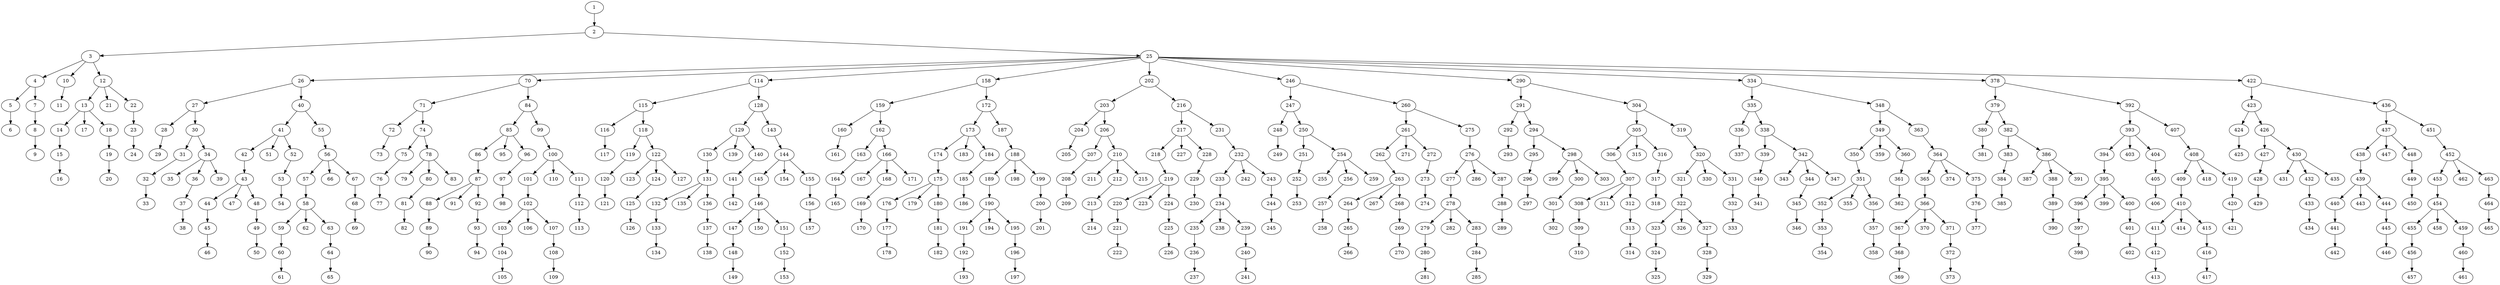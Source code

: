 strict digraph "" {
	1 -> 2;
	2 -> 3;
	2 -> 25;
	3 -> 4;
	3 -> 10;
	3 -> 12;
	4 -> 5;
	4 -> 7;
	5 -> 6;
	7 -> 8;
	8 -> 9;
	10 -> 11;
	12 -> 13;
	12 -> 21;
	12 -> 22;
	13 -> 14;
	13 -> 17;
	13 -> 18;
	14 -> 15;
	15 -> 16;
	18 -> 19;
	19 -> 20;
	22 -> 23;
	23 -> 24;
	25 -> 26;
	25 -> 70;
	25 -> 114;
	25 -> 158;
	25 -> 202;
	25 -> 246;
	25 -> 290;
	25 -> 334;
	25 -> 378;
	25 -> 422;
	26 -> 27;
	26 -> 40;
	27 -> 28;
	27 -> 30;
	28 -> 29;
	30 -> 31;
	30 -> 34;
	31 -> 32;
	32 -> 33;
	34 -> 35;
	34 -> 36;
	34 -> 39;
	36 -> 37;
	37 -> 38;
	40 -> 41;
	40 -> 55;
	41 -> 42;
	41 -> 51;
	41 -> 52;
	42 -> 43;
	43 -> 44;
	43 -> 47;
	43 -> 48;
	44 -> 45;
	45 -> 46;
	48 -> 49;
	49 -> 50;
	52 -> 53;
	53 -> 54;
	55 -> 56;
	56 -> 57;
	56 -> 66;
	56 -> 67;
	57 -> 58;
	58 -> 59;
	58 -> 62;
	58 -> 63;
	59 -> 60;
	60 -> 61;
	63 -> 64;
	64 -> 65;
	67 -> 68;
	68 -> 69;
	70 -> 71;
	70 -> 84;
	71 -> 72;
	71 -> 74;
	72 -> 73;
	74 -> 75;
	74 -> 78;
	75 -> 76;
	76 -> 77;
	78 -> 79;
	78 -> 80;
	78 -> 83;
	80 -> 81;
	81 -> 82;
	84 -> 85;
	84 -> 99;
	85 -> 86;
	85 -> 95;
	85 -> 96;
	86 -> 87;
	87 -> 88;
	87 -> 91;
	87 -> 92;
	88 -> 89;
	89 -> 90;
	92 -> 93;
	93 -> 94;
	96 -> 97;
	97 -> 98;
	99 -> 100;
	100 -> 101;
	100 -> 110;
	100 -> 111;
	101 -> 102;
	102 -> 103;
	102 -> 106;
	102 -> 107;
	103 -> 104;
	104 -> 105;
	107 -> 108;
	108 -> 109;
	111 -> 112;
	112 -> 113;
	114 -> 115;
	114 -> 128;
	115 -> 116;
	115 -> 118;
	116 -> 117;
	118 -> 119;
	118 -> 122;
	119 -> 120;
	120 -> 121;
	122 -> 123;
	122 -> 124;
	122 -> 127;
	124 -> 125;
	125 -> 126;
	128 -> 129;
	128 -> 143;
	129 -> 130;
	129 -> 139;
	129 -> 140;
	130 -> 131;
	131 -> 132;
	131 -> 135;
	131 -> 136;
	132 -> 133;
	133 -> 134;
	136 -> 137;
	137 -> 138;
	140 -> 141;
	141 -> 142;
	143 -> 144;
	144 -> 145;
	144 -> 154;
	144 -> 155;
	145 -> 146;
	146 -> 147;
	146 -> 150;
	146 -> 151;
	147 -> 148;
	148 -> 149;
	151 -> 152;
	152 -> 153;
	155 -> 156;
	156 -> 157;
	158 -> 159;
	158 -> 172;
	159 -> 160;
	159 -> 162;
	160 -> 161;
	162 -> 163;
	162 -> 166;
	163 -> 164;
	164 -> 165;
	166 -> 167;
	166 -> 168;
	166 -> 171;
	168 -> 169;
	169 -> 170;
	172 -> 173;
	172 -> 187;
	173 -> 174;
	173 -> 183;
	173 -> 184;
	174 -> 175;
	175 -> 176;
	175 -> 179;
	175 -> 180;
	176 -> 177;
	177 -> 178;
	180 -> 181;
	181 -> 182;
	184 -> 185;
	185 -> 186;
	187 -> 188;
	188 -> 189;
	188 -> 198;
	188 -> 199;
	189 -> 190;
	190 -> 191;
	190 -> 194;
	190 -> 195;
	191 -> 192;
	192 -> 193;
	195 -> 196;
	196 -> 197;
	199 -> 200;
	200 -> 201;
	202 -> 203;
	202 -> 216;
	203 -> 204;
	203 -> 206;
	204 -> 205;
	206 -> 207;
	206 -> 210;
	207 -> 208;
	208 -> 209;
	210 -> 211;
	210 -> 212;
	210 -> 215;
	212 -> 213;
	213 -> 214;
	216 -> 217;
	216 -> 231;
	217 -> 218;
	217 -> 227;
	217 -> 228;
	218 -> 219;
	219 -> 220;
	219 -> 223;
	219 -> 224;
	220 -> 221;
	221 -> 222;
	224 -> 225;
	225 -> 226;
	228 -> 229;
	229 -> 230;
	231 -> 232;
	232 -> 233;
	232 -> 242;
	232 -> 243;
	233 -> 234;
	234 -> 235;
	234 -> 238;
	234 -> 239;
	235 -> 236;
	236 -> 237;
	239 -> 240;
	240 -> 241;
	243 -> 244;
	244 -> 245;
	246 -> 247;
	246 -> 260;
	247 -> 248;
	247 -> 250;
	248 -> 249;
	250 -> 251;
	250 -> 254;
	251 -> 252;
	252 -> 253;
	254 -> 255;
	254 -> 256;
	254 -> 259;
	256 -> 257;
	257 -> 258;
	260 -> 261;
	260 -> 275;
	261 -> 262;
	261 -> 271;
	261 -> 272;
	262 -> 263;
	263 -> 264;
	263 -> 267;
	263 -> 268;
	264 -> 265;
	265 -> 266;
	268 -> 269;
	269 -> 270;
	272 -> 273;
	273 -> 274;
	275 -> 276;
	276 -> 277;
	276 -> 286;
	276 -> 287;
	277 -> 278;
	278 -> 279;
	278 -> 282;
	278 -> 283;
	279 -> 280;
	280 -> 281;
	283 -> 284;
	284 -> 285;
	287 -> 288;
	288 -> 289;
	290 -> 291;
	290 -> 304;
	291 -> 292;
	291 -> 294;
	292 -> 293;
	294 -> 295;
	294 -> 298;
	295 -> 296;
	296 -> 297;
	298 -> 299;
	298 -> 300;
	298 -> 303;
	300 -> 301;
	301 -> 302;
	304 -> 305;
	304 -> 319;
	305 -> 306;
	305 -> 315;
	305 -> 316;
	306 -> 307;
	307 -> 308;
	307 -> 311;
	307 -> 312;
	308 -> 309;
	309 -> 310;
	312 -> 313;
	313 -> 314;
	316 -> 317;
	317 -> 318;
	319 -> 320;
	320 -> 321;
	320 -> 330;
	320 -> 331;
	321 -> 322;
	322 -> 323;
	322 -> 326;
	322 -> 327;
	323 -> 324;
	324 -> 325;
	327 -> 328;
	328 -> 329;
	331 -> 332;
	332 -> 333;
	334 -> 335;
	334 -> 348;
	335 -> 336;
	335 -> 338;
	336 -> 337;
	338 -> 339;
	338 -> 342;
	339 -> 340;
	340 -> 341;
	342 -> 343;
	342 -> 344;
	342 -> 347;
	344 -> 345;
	345 -> 346;
	348 -> 349;
	348 -> 363;
	349 -> 350;
	349 -> 359;
	349 -> 360;
	350 -> 351;
	351 -> 352;
	351 -> 355;
	351 -> 356;
	352 -> 353;
	353 -> 354;
	356 -> 357;
	357 -> 358;
	360 -> 361;
	361 -> 362;
	363 -> 364;
	364 -> 365;
	364 -> 374;
	364 -> 375;
	365 -> 366;
	366 -> 367;
	366 -> 370;
	366 -> 371;
	367 -> 368;
	368 -> 369;
	371 -> 372;
	372 -> 373;
	375 -> 376;
	376 -> 377;
	378 -> 379;
	378 -> 392;
	379 -> 380;
	379 -> 382;
	380 -> 381;
	382 -> 383;
	382 -> 386;
	383 -> 384;
	384 -> 385;
	386 -> 387;
	386 -> 388;
	386 -> 391;
	388 -> 389;
	389 -> 390;
	392 -> 393;
	392 -> 407;
	393 -> 394;
	393 -> 403;
	393 -> 404;
	394 -> 395;
	395 -> 396;
	395 -> 399;
	395 -> 400;
	396 -> 397;
	397 -> 398;
	400 -> 401;
	401 -> 402;
	404 -> 405;
	405 -> 406;
	407 -> 408;
	408 -> 409;
	408 -> 418;
	408 -> 419;
	409 -> 410;
	410 -> 411;
	410 -> 414;
	410 -> 415;
	411 -> 412;
	412 -> 413;
	415 -> 416;
	416 -> 417;
	419 -> 420;
	420 -> 421;
	422 -> 423;
	422 -> 436;
	423 -> 424;
	423 -> 426;
	424 -> 425;
	426 -> 427;
	426 -> 430;
	427 -> 428;
	428 -> 429;
	430 -> 431;
	430 -> 432;
	430 -> 435;
	432 -> 433;
	433 -> 434;
	436 -> 437;
	436 -> 451;
	437 -> 438;
	437 -> 447;
	437 -> 448;
	438 -> 439;
	439 -> 440;
	439 -> 443;
	439 -> 444;
	440 -> 441;
	441 -> 442;
	444 -> 445;
	445 -> 446;
	448 -> 449;
	449 -> 450;
	451 -> 452;
	452 -> 453;
	452 -> 462;
	452 -> 463;
	453 -> 454;
	454 -> 455;
	454 -> 458;
	454 -> 459;
	455 -> 456;
	456 -> 457;
	459 -> 460;
	460 -> 461;
	463 -> 464;
	464 -> 465;
}
